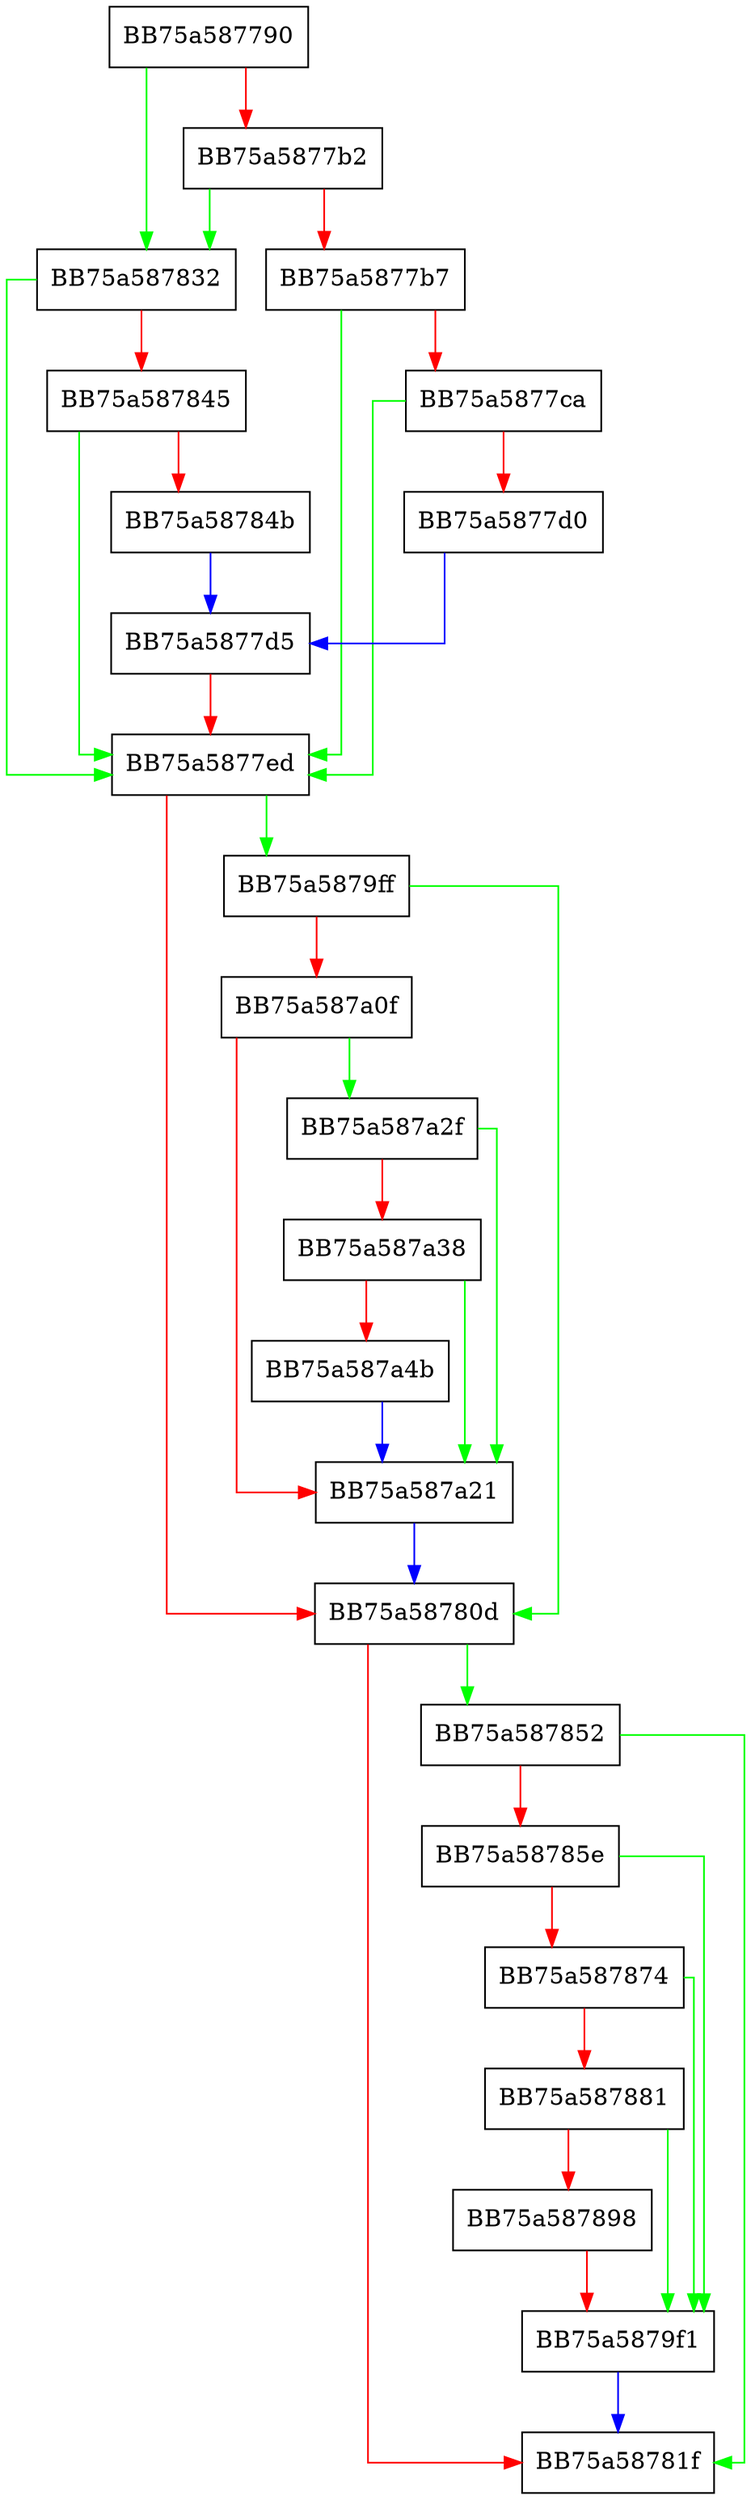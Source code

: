 digraph Sqlite3ErrLogCallback {
  node [shape="box"];
  graph [splines=ortho];
  BB75a587790 -> BB75a587832 [color="green"];
  BB75a587790 -> BB75a5877b2 [color="red"];
  BB75a5877b2 -> BB75a587832 [color="green"];
  BB75a5877b2 -> BB75a5877b7 [color="red"];
  BB75a5877b7 -> BB75a5877ed [color="green"];
  BB75a5877b7 -> BB75a5877ca [color="red"];
  BB75a5877ca -> BB75a5877ed [color="green"];
  BB75a5877ca -> BB75a5877d0 [color="red"];
  BB75a5877d0 -> BB75a5877d5 [color="blue"];
  BB75a5877d5 -> BB75a5877ed [color="red"];
  BB75a5877ed -> BB75a5879ff [color="green"];
  BB75a5877ed -> BB75a58780d [color="red"];
  BB75a58780d -> BB75a587852 [color="green"];
  BB75a58780d -> BB75a58781f [color="red"];
  BB75a587832 -> BB75a5877ed [color="green"];
  BB75a587832 -> BB75a587845 [color="red"];
  BB75a587845 -> BB75a5877ed [color="green"];
  BB75a587845 -> BB75a58784b [color="red"];
  BB75a58784b -> BB75a5877d5 [color="blue"];
  BB75a587852 -> BB75a58781f [color="green"];
  BB75a587852 -> BB75a58785e [color="red"];
  BB75a58785e -> BB75a5879f1 [color="green"];
  BB75a58785e -> BB75a587874 [color="red"];
  BB75a587874 -> BB75a5879f1 [color="green"];
  BB75a587874 -> BB75a587881 [color="red"];
  BB75a587881 -> BB75a5879f1 [color="green"];
  BB75a587881 -> BB75a587898 [color="red"];
  BB75a587898 -> BB75a5879f1 [color="red"];
  BB75a5879f1 -> BB75a58781f [color="blue"];
  BB75a5879ff -> BB75a58780d [color="green"];
  BB75a5879ff -> BB75a587a0f [color="red"];
  BB75a587a0f -> BB75a587a2f [color="green"];
  BB75a587a0f -> BB75a587a21 [color="red"];
  BB75a587a21 -> BB75a58780d [color="blue"];
  BB75a587a2f -> BB75a587a21 [color="green"];
  BB75a587a2f -> BB75a587a38 [color="red"];
  BB75a587a38 -> BB75a587a21 [color="green"];
  BB75a587a38 -> BB75a587a4b [color="red"];
  BB75a587a4b -> BB75a587a21 [color="blue"];
}